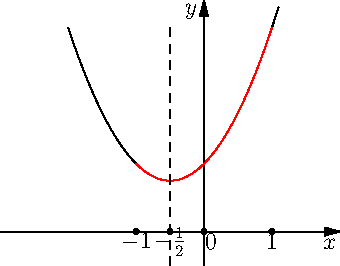 size(6cm,6cm);
import graph;

real f(real x){
   return (x+1/2)^2 +3/4;
} 

xaxis("$x$",-3,2,Arrow);
yaxis("$y$",-0.5,3.4,Arrow);
draw(graph(f,-2,1.1,operator ..));
draw(graph(f,-1,1,operator ..),red);
draw((-1/2,-0.5)--(-1/2,3),dashed);
//label("$f(x)=(x+\frac{1}{2})^{2} +\frac{3}{4}$",(1,2),red);
label("$0$",(0.1,-0.15));
label("$-1$",(-1,-0.15));
label("$1$",(1,-0.15));
label("$-\frac{1}{2}$",(-1/2,-0.15));
dot((0,0));
dot((1,0));
dot((-1,0));
dot((-1/2,0));

